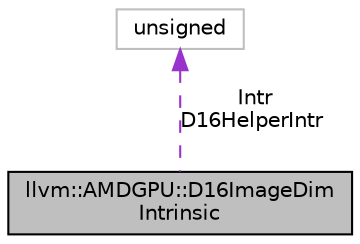 digraph "llvm::AMDGPU::D16ImageDimIntrinsic"
{
 // LATEX_PDF_SIZE
  bgcolor="transparent";
  edge [fontname="Helvetica",fontsize="10",labelfontname="Helvetica",labelfontsize="10"];
  node [fontname="Helvetica",fontsize="10",shape=record];
  Node1 [label="llvm::AMDGPU::D16ImageDim\lIntrinsic",height=0.2,width=0.4,color="black", fillcolor="grey75", style="filled", fontcolor="black",tooltip=" "];
  Node2 -> Node1 [dir="back",color="darkorchid3",fontsize="10",style="dashed",label=" Intr\nD16HelperIntr" ,fontname="Helvetica"];
  Node2 [label="unsigned",height=0.2,width=0.4,color="grey75",tooltip=" "];
}
